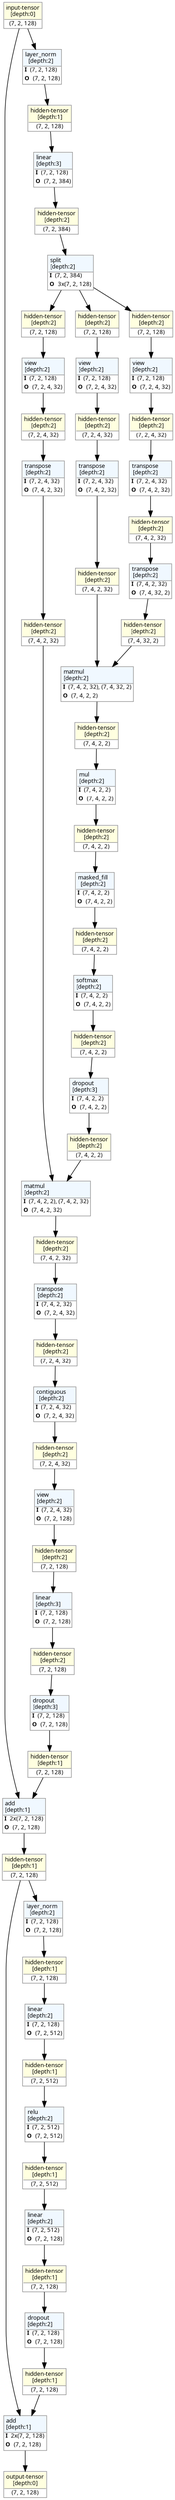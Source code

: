 strict digraph "custom-attention" {
	graph [ordering=in rankdir=TB size="36.3,36.3"]
	node [align=left color="#909090" fillcolor="#ffffff90" fontname="Linux libertine" fontsize=10 height=0.2 margin=0 ranksep=0.1 shape=plaintext style=filled]
	edge [fontsize=10]
	0 [label=<
                    <TABLE BORDER="1" CELLBORDER="0"
                    CELLSPACING="0" CELLPADDING="2">
                        <TR>
                            <TD BGCOLOR="lightyellow" ALIGN="LEFT"
                            BORDER="1" SIDES="B"
                            >input-tensor<BR ALIGN="LEFT"/>[depth:0]</TD>
                        </TR>
                        <TR>
                            <TD>(7, 2, 128)</TD>
                        </TR>
                        
                    </TABLE>>]
	1 [label=<
                    <TABLE BORDER="1" CELLBORDER="0"
                    CELLSPACING="0" CELLPADDING="2">
                        <TR>
                            <TD BGCOLOR="aliceblue" ALIGN="LEFT"
                            BORDER="1" SIDES="B"
                            >layer_norm<BR ALIGN="LEFT"/>[depth:2]</TD>
                        </TR>
                        <TR>
                            <TD ALIGN="LEFT"><B>I</B> (7, 2, 128)</TD>
                        </TR>
                        <TR>
                            <TD ALIGN="LEFT"><B>O</B> (7, 2, 128)</TD>
                        </TR>
                        
                    </TABLE>>]
	2 [label=<
                    <TABLE BORDER="1" CELLBORDER="0"
                    CELLSPACING="0" CELLPADDING="2">
                        <TR>
                            <TD BGCOLOR="lightyellow" ALIGN="LEFT"
                            BORDER="1" SIDES="B"
                            >hidden-tensor<BR ALIGN="LEFT"/>[depth:1]</TD>
                        </TR>
                        <TR>
                            <TD>(7, 2, 128)</TD>
                        </TR>
                        
                    </TABLE>>]
	3 [label=<
                    <TABLE BORDER="1" CELLBORDER="0"
                    CELLSPACING="0" CELLPADDING="2">
                        <TR>
                            <TD BGCOLOR="aliceblue" ALIGN="LEFT"
                            BORDER="1" SIDES="B"
                            >linear<BR ALIGN="LEFT"/>[depth:3]</TD>
                        </TR>
                        <TR>
                            <TD ALIGN="LEFT"><B>I</B> (7, 2, 128)</TD>
                        </TR>
                        <TR>
                            <TD ALIGN="LEFT"><B>O</B> (7, 2, 384)</TD>
                        </TR>
                        
                    </TABLE>>]
	4 [label=<
                    <TABLE BORDER="1" CELLBORDER="0"
                    CELLSPACING="0" CELLPADDING="2">
                        <TR>
                            <TD BGCOLOR="lightyellow" ALIGN="LEFT"
                            BORDER="1" SIDES="B"
                            >hidden-tensor<BR ALIGN="LEFT"/>[depth:2]</TD>
                        </TR>
                        <TR>
                            <TD>(7, 2, 384)</TD>
                        </TR>
                        
                    </TABLE>>]
	5 [label=<
                    <TABLE BORDER="1" CELLBORDER="0"
                    CELLSPACING="0" CELLPADDING="2">
                        <TR>
                            <TD BGCOLOR="aliceblue" ALIGN="LEFT"
                            BORDER="1" SIDES="B"
                            >split<BR ALIGN="LEFT"/>[depth:2]</TD>
                        </TR>
                        <TR>
                            <TD ALIGN="LEFT"><B>I</B> (7, 2, 384)</TD>
                        </TR>
                        <TR>
                            <TD ALIGN="LEFT"><B>O</B> 3x(7, 2, 128)</TD>
                        </TR>
                        
                    </TABLE>>]
	6 [label=<
                    <TABLE BORDER="1" CELLBORDER="0"
                    CELLSPACING="0" CELLPADDING="2">
                        <TR>
                            <TD BGCOLOR="lightyellow" ALIGN="LEFT"
                            BORDER="1" SIDES="B"
                            >hidden-tensor<BR ALIGN="LEFT"/>[depth:2]</TD>
                        </TR>
                        <TR>
                            <TD>(7, 2, 128)</TD>
                        </TR>
                        
                    </TABLE>>]
	7 [label=<
                    <TABLE BORDER="1" CELLBORDER="0"
                    CELLSPACING="0" CELLPADDING="2">
                        <TR>
                            <TD BGCOLOR="lightyellow" ALIGN="LEFT"
                            BORDER="1" SIDES="B"
                            >hidden-tensor<BR ALIGN="LEFT"/>[depth:2]</TD>
                        </TR>
                        <TR>
                            <TD>(7, 2, 128)</TD>
                        </TR>
                        
                    </TABLE>>]
	8 [label=<
                    <TABLE BORDER="1" CELLBORDER="0"
                    CELLSPACING="0" CELLPADDING="2">
                        <TR>
                            <TD BGCOLOR="lightyellow" ALIGN="LEFT"
                            BORDER="1" SIDES="B"
                            >hidden-tensor<BR ALIGN="LEFT"/>[depth:2]</TD>
                        </TR>
                        <TR>
                            <TD>(7, 2, 128)</TD>
                        </TR>
                        
                    </TABLE>>]
	9 [label=<
                    <TABLE BORDER="1" CELLBORDER="0"
                    CELLSPACING="0" CELLPADDING="2">
                        <TR>
                            <TD BGCOLOR="aliceblue" ALIGN="LEFT"
                            BORDER="1" SIDES="B"
                            >view<BR ALIGN="LEFT"/>[depth:2]</TD>
                        </TR>
                        <TR>
                            <TD ALIGN="LEFT"><B>I</B> (7, 2, 128)</TD>
                        </TR>
                        <TR>
                            <TD ALIGN="LEFT"><B>O</B> (7, 2, 4, 32)</TD>
                        </TR>
                        
                    </TABLE>>]
	10 [label=<
                    <TABLE BORDER="1" CELLBORDER="0"
                    CELLSPACING="0" CELLPADDING="2">
                        <TR>
                            <TD BGCOLOR="lightyellow" ALIGN="LEFT"
                            BORDER="1" SIDES="B"
                            >hidden-tensor<BR ALIGN="LEFT"/>[depth:2]</TD>
                        </TR>
                        <TR>
                            <TD>(7, 2, 4, 32)</TD>
                        </TR>
                        
                    </TABLE>>]
	11 [label=<
                    <TABLE BORDER="1" CELLBORDER="0"
                    CELLSPACING="0" CELLPADDING="2">
                        <TR>
                            <TD BGCOLOR="aliceblue" ALIGN="LEFT"
                            BORDER="1" SIDES="B"
                            >transpose<BR ALIGN="LEFT"/>[depth:2]</TD>
                        </TR>
                        <TR>
                            <TD ALIGN="LEFT"><B>I</B> (7, 2, 4, 32)</TD>
                        </TR>
                        <TR>
                            <TD ALIGN="LEFT"><B>O</B> (7, 4, 2, 32)</TD>
                        </TR>
                        
                    </TABLE>>]
	12 [label=<
                    <TABLE BORDER="1" CELLBORDER="0"
                    CELLSPACING="0" CELLPADDING="2">
                        <TR>
                            <TD BGCOLOR="lightyellow" ALIGN="LEFT"
                            BORDER="1" SIDES="B"
                            >hidden-tensor<BR ALIGN="LEFT"/>[depth:2]</TD>
                        </TR>
                        <TR>
                            <TD>(7, 4, 2, 32)</TD>
                        </TR>
                        
                    </TABLE>>]
	13 [label=<
                    <TABLE BORDER="1" CELLBORDER="0"
                    CELLSPACING="0" CELLPADDING="2">
                        <TR>
                            <TD BGCOLOR="aliceblue" ALIGN="LEFT"
                            BORDER="1" SIDES="B"
                            >view<BR ALIGN="LEFT"/>[depth:2]</TD>
                        </TR>
                        <TR>
                            <TD ALIGN="LEFT"><B>I</B> (7, 2, 128)</TD>
                        </TR>
                        <TR>
                            <TD ALIGN="LEFT"><B>O</B> (7, 2, 4, 32)</TD>
                        </TR>
                        
                    </TABLE>>]
	14 [label=<
                    <TABLE BORDER="1" CELLBORDER="0"
                    CELLSPACING="0" CELLPADDING="2">
                        <TR>
                            <TD BGCOLOR="lightyellow" ALIGN="LEFT"
                            BORDER="1" SIDES="B"
                            >hidden-tensor<BR ALIGN="LEFT"/>[depth:2]</TD>
                        </TR>
                        <TR>
                            <TD>(7, 2, 4, 32)</TD>
                        </TR>
                        
                    </TABLE>>]
	15 [label=<
                    <TABLE BORDER="1" CELLBORDER="0"
                    CELLSPACING="0" CELLPADDING="2">
                        <TR>
                            <TD BGCOLOR="aliceblue" ALIGN="LEFT"
                            BORDER="1" SIDES="B"
                            >transpose<BR ALIGN="LEFT"/>[depth:2]</TD>
                        </TR>
                        <TR>
                            <TD ALIGN="LEFT"><B>I</B> (7, 2, 4, 32)</TD>
                        </TR>
                        <TR>
                            <TD ALIGN="LEFT"><B>O</B> (7, 4, 2, 32)</TD>
                        </TR>
                        
                    </TABLE>>]
	16 [label=<
                    <TABLE BORDER="1" CELLBORDER="0"
                    CELLSPACING="0" CELLPADDING="2">
                        <TR>
                            <TD BGCOLOR="lightyellow" ALIGN="LEFT"
                            BORDER="1" SIDES="B"
                            >hidden-tensor<BR ALIGN="LEFT"/>[depth:2]</TD>
                        </TR>
                        <TR>
                            <TD>(7, 4, 2, 32)</TD>
                        </TR>
                        
                    </TABLE>>]
	17 [label=<
                    <TABLE BORDER="1" CELLBORDER="0"
                    CELLSPACING="0" CELLPADDING="2">
                        <TR>
                            <TD BGCOLOR="aliceblue" ALIGN="LEFT"
                            BORDER="1" SIDES="B"
                            >view<BR ALIGN="LEFT"/>[depth:2]</TD>
                        </TR>
                        <TR>
                            <TD ALIGN="LEFT"><B>I</B> (7, 2, 128)</TD>
                        </TR>
                        <TR>
                            <TD ALIGN="LEFT"><B>O</B> (7, 2, 4, 32)</TD>
                        </TR>
                        
                    </TABLE>>]
	18 [label=<
                    <TABLE BORDER="1" CELLBORDER="0"
                    CELLSPACING="0" CELLPADDING="2">
                        <TR>
                            <TD BGCOLOR="lightyellow" ALIGN="LEFT"
                            BORDER="1" SIDES="B"
                            >hidden-tensor<BR ALIGN="LEFT"/>[depth:2]</TD>
                        </TR>
                        <TR>
                            <TD>(7, 2, 4, 32)</TD>
                        </TR>
                        
                    </TABLE>>]
	19 [label=<
                    <TABLE BORDER="1" CELLBORDER="0"
                    CELLSPACING="0" CELLPADDING="2">
                        <TR>
                            <TD BGCOLOR="aliceblue" ALIGN="LEFT"
                            BORDER="1" SIDES="B"
                            >transpose<BR ALIGN="LEFT"/>[depth:2]</TD>
                        </TR>
                        <TR>
                            <TD ALIGN="LEFT"><B>I</B> (7, 2, 4, 32)</TD>
                        </TR>
                        <TR>
                            <TD ALIGN="LEFT"><B>O</B> (7, 4, 2, 32)</TD>
                        </TR>
                        
                    </TABLE>>]
	20 [label=<
                    <TABLE BORDER="1" CELLBORDER="0"
                    CELLSPACING="0" CELLPADDING="2">
                        <TR>
                            <TD BGCOLOR="lightyellow" ALIGN="LEFT"
                            BORDER="1" SIDES="B"
                            >hidden-tensor<BR ALIGN="LEFT"/>[depth:2]</TD>
                        </TR>
                        <TR>
                            <TD>(7, 4, 2, 32)</TD>
                        </TR>
                        
                    </TABLE>>]
	21 [label=<
                    <TABLE BORDER="1" CELLBORDER="0"
                    CELLSPACING="0" CELLPADDING="2">
                        <TR>
                            <TD BGCOLOR="aliceblue" ALIGN="LEFT"
                            BORDER="1" SIDES="B"
                            >transpose<BR ALIGN="LEFT"/>[depth:2]</TD>
                        </TR>
                        <TR>
                            <TD ALIGN="LEFT"><B>I</B> (7, 4, 2, 32)</TD>
                        </TR>
                        <TR>
                            <TD ALIGN="LEFT"><B>O</B> (7, 4, 32, 2)</TD>
                        </TR>
                        
                    </TABLE>>]
	22 [label=<
                    <TABLE BORDER="1" CELLBORDER="0"
                    CELLSPACING="0" CELLPADDING="2">
                        <TR>
                            <TD BGCOLOR="lightyellow" ALIGN="LEFT"
                            BORDER="1" SIDES="B"
                            >hidden-tensor<BR ALIGN="LEFT"/>[depth:2]</TD>
                        </TR>
                        <TR>
                            <TD>(7, 4, 32, 2)</TD>
                        </TR>
                        
                    </TABLE>>]
	23 [label=<
                    <TABLE BORDER="1" CELLBORDER="0"
                    CELLSPACING="0" CELLPADDING="2">
                        <TR>
                            <TD BGCOLOR="aliceblue" ALIGN="LEFT"
                            BORDER="1" SIDES="B"
                            >matmul<BR ALIGN="LEFT"/>[depth:2]</TD>
                        </TR>
                        <TR>
                            <TD ALIGN="LEFT"><B>I</B> (7, 4, 2, 32), (7, 4, 32, 2)</TD>
                        </TR>
                        <TR>
                            <TD ALIGN="LEFT"><B>O</B> (7, 4, 2, 2)</TD>
                        </TR>
                        
                    </TABLE>>]
	24 [label=<
                    <TABLE BORDER="1" CELLBORDER="0"
                    CELLSPACING="0" CELLPADDING="2">
                        <TR>
                            <TD BGCOLOR="lightyellow" ALIGN="LEFT"
                            BORDER="1" SIDES="B"
                            >hidden-tensor<BR ALIGN="LEFT"/>[depth:2]</TD>
                        </TR>
                        <TR>
                            <TD>(7, 4, 2, 2)</TD>
                        </TR>
                        
                    </TABLE>>]
	25 [label=<
                    <TABLE BORDER="1" CELLBORDER="0"
                    CELLSPACING="0" CELLPADDING="2">
                        <TR>
                            <TD BGCOLOR="aliceblue" ALIGN="LEFT"
                            BORDER="1" SIDES="B"
                            >mul<BR ALIGN="LEFT"/>[depth:2]</TD>
                        </TR>
                        <TR>
                            <TD ALIGN="LEFT"><B>I</B> (7, 4, 2, 2)</TD>
                        </TR>
                        <TR>
                            <TD ALIGN="LEFT"><B>O</B> (7, 4, 2, 2)</TD>
                        </TR>
                        
                    </TABLE>>]
	26 [label=<
                    <TABLE BORDER="1" CELLBORDER="0"
                    CELLSPACING="0" CELLPADDING="2">
                        <TR>
                            <TD BGCOLOR="lightyellow" ALIGN="LEFT"
                            BORDER="1" SIDES="B"
                            >hidden-tensor<BR ALIGN="LEFT"/>[depth:2]</TD>
                        </TR>
                        <TR>
                            <TD>(7, 4, 2, 2)</TD>
                        </TR>
                        
                    </TABLE>>]
	27 [label=<
                    <TABLE BORDER="1" CELLBORDER="0"
                    CELLSPACING="0" CELLPADDING="2">
                        <TR>
                            <TD BGCOLOR="aliceblue" ALIGN="LEFT"
                            BORDER="1" SIDES="B"
                            >masked_fill<BR ALIGN="LEFT"/>[depth:2]</TD>
                        </TR>
                        <TR>
                            <TD ALIGN="LEFT"><B>I</B> (7, 4, 2, 2)</TD>
                        </TR>
                        <TR>
                            <TD ALIGN="LEFT"><B>O</B> (7, 4, 2, 2)</TD>
                        </TR>
                        
                    </TABLE>>]
	28 [label=<
                    <TABLE BORDER="1" CELLBORDER="0"
                    CELLSPACING="0" CELLPADDING="2">
                        <TR>
                            <TD BGCOLOR="lightyellow" ALIGN="LEFT"
                            BORDER="1" SIDES="B"
                            >hidden-tensor<BR ALIGN="LEFT"/>[depth:2]</TD>
                        </TR>
                        <TR>
                            <TD>(7, 4, 2, 2)</TD>
                        </TR>
                        
                    </TABLE>>]
	29 [label=<
                    <TABLE BORDER="1" CELLBORDER="0"
                    CELLSPACING="0" CELLPADDING="2">
                        <TR>
                            <TD BGCOLOR="aliceblue" ALIGN="LEFT"
                            BORDER="1" SIDES="B"
                            >softmax<BR ALIGN="LEFT"/>[depth:2]</TD>
                        </TR>
                        <TR>
                            <TD ALIGN="LEFT"><B>I</B> (7, 4, 2, 2)</TD>
                        </TR>
                        <TR>
                            <TD ALIGN="LEFT"><B>O</B> (7, 4, 2, 2)</TD>
                        </TR>
                        
                    </TABLE>>]
	30 [label=<
                    <TABLE BORDER="1" CELLBORDER="0"
                    CELLSPACING="0" CELLPADDING="2">
                        <TR>
                            <TD BGCOLOR="lightyellow" ALIGN="LEFT"
                            BORDER="1" SIDES="B"
                            >hidden-tensor<BR ALIGN="LEFT"/>[depth:2]</TD>
                        </TR>
                        <TR>
                            <TD>(7, 4, 2, 2)</TD>
                        </TR>
                        
                    </TABLE>>]
	31 [label=<
                    <TABLE BORDER="1" CELLBORDER="0"
                    CELLSPACING="0" CELLPADDING="2">
                        <TR>
                            <TD BGCOLOR="aliceblue" ALIGN="LEFT"
                            BORDER="1" SIDES="B"
                            >dropout<BR ALIGN="LEFT"/>[depth:3]</TD>
                        </TR>
                        <TR>
                            <TD ALIGN="LEFT"><B>I</B> (7, 4, 2, 2)</TD>
                        </TR>
                        <TR>
                            <TD ALIGN="LEFT"><B>O</B> (7, 4, 2, 2)</TD>
                        </TR>
                        
                    </TABLE>>]
	32 [label=<
                    <TABLE BORDER="1" CELLBORDER="0"
                    CELLSPACING="0" CELLPADDING="2">
                        <TR>
                            <TD BGCOLOR="lightyellow" ALIGN="LEFT"
                            BORDER="1" SIDES="B"
                            >hidden-tensor<BR ALIGN="LEFT"/>[depth:2]</TD>
                        </TR>
                        <TR>
                            <TD>(7, 4, 2, 2)</TD>
                        </TR>
                        
                    </TABLE>>]
	33 [label=<
                    <TABLE BORDER="1" CELLBORDER="0"
                    CELLSPACING="0" CELLPADDING="2">
                        <TR>
                            <TD BGCOLOR="aliceblue" ALIGN="LEFT"
                            BORDER="1" SIDES="B"
                            >matmul<BR ALIGN="LEFT"/>[depth:2]</TD>
                        </TR>
                        <TR>
                            <TD ALIGN="LEFT"><B>I</B> (7, 4, 2, 2), (7, 4, 2, 32)</TD>
                        </TR>
                        <TR>
                            <TD ALIGN="LEFT"><B>O</B> (7, 4, 2, 32)</TD>
                        </TR>
                        
                    </TABLE>>]
	34 [label=<
                    <TABLE BORDER="1" CELLBORDER="0"
                    CELLSPACING="0" CELLPADDING="2">
                        <TR>
                            <TD BGCOLOR="lightyellow" ALIGN="LEFT"
                            BORDER="1" SIDES="B"
                            >hidden-tensor<BR ALIGN="LEFT"/>[depth:2]</TD>
                        </TR>
                        <TR>
                            <TD>(7, 4, 2, 32)</TD>
                        </TR>
                        
                    </TABLE>>]
	35 [label=<
                    <TABLE BORDER="1" CELLBORDER="0"
                    CELLSPACING="0" CELLPADDING="2">
                        <TR>
                            <TD BGCOLOR="aliceblue" ALIGN="LEFT"
                            BORDER="1" SIDES="B"
                            >transpose<BR ALIGN="LEFT"/>[depth:2]</TD>
                        </TR>
                        <TR>
                            <TD ALIGN="LEFT"><B>I</B> (7, 4, 2, 32)</TD>
                        </TR>
                        <TR>
                            <TD ALIGN="LEFT"><B>O</B> (7, 2, 4, 32)</TD>
                        </TR>
                        
                    </TABLE>>]
	36 [label=<
                    <TABLE BORDER="1" CELLBORDER="0"
                    CELLSPACING="0" CELLPADDING="2">
                        <TR>
                            <TD BGCOLOR="lightyellow" ALIGN="LEFT"
                            BORDER="1" SIDES="B"
                            >hidden-tensor<BR ALIGN="LEFT"/>[depth:2]</TD>
                        </TR>
                        <TR>
                            <TD>(7, 2, 4, 32)</TD>
                        </TR>
                        
                    </TABLE>>]
	37 [label=<
                    <TABLE BORDER="1" CELLBORDER="0"
                    CELLSPACING="0" CELLPADDING="2">
                        <TR>
                            <TD BGCOLOR="aliceblue" ALIGN="LEFT"
                            BORDER="1" SIDES="B"
                            >contiguous<BR ALIGN="LEFT"/>[depth:2]</TD>
                        </TR>
                        <TR>
                            <TD ALIGN="LEFT"><B>I</B> (7, 2, 4, 32)</TD>
                        </TR>
                        <TR>
                            <TD ALIGN="LEFT"><B>O</B> (7, 2, 4, 32)</TD>
                        </TR>
                        
                    </TABLE>>]
	38 [label=<
                    <TABLE BORDER="1" CELLBORDER="0"
                    CELLSPACING="0" CELLPADDING="2">
                        <TR>
                            <TD BGCOLOR="lightyellow" ALIGN="LEFT"
                            BORDER="1" SIDES="B"
                            >hidden-tensor<BR ALIGN="LEFT"/>[depth:2]</TD>
                        </TR>
                        <TR>
                            <TD>(7, 2, 4, 32)</TD>
                        </TR>
                        
                    </TABLE>>]
	39 [label=<
                    <TABLE BORDER="1" CELLBORDER="0"
                    CELLSPACING="0" CELLPADDING="2">
                        <TR>
                            <TD BGCOLOR="aliceblue" ALIGN="LEFT"
                            BORDER="1" SIDES="B"
                            >view<BR ALIGN="LEFT"/>[depth:2]</TD>
                        </TR>
                        <TR>
                            <TD ALIGN="LEFT"><B>I</B> (7, 2, 4, 32)</TD>
                        </TR>
                        <TR>
                            <TD ALIGN="LEFT"><B>O</B> (7, 2, 128)</TD>
                        </TR>
                        
                    </TABLE>>]
	40 [label=<
                    <TABLE BORDER="1" CELLBORDER="0"
                    CELLSPACING="0" CELLPADDING="2">
                        <TR>
                            <TD BGCOLOR="lightyellow" ALIGN="LEFT"
                            BORDER="1" SIDES="B"
                            >hidden-tensor<BR ALIGN="LEFT"/>[depth:2]</TD>
                        </TR>
                        <TR>
                            <TD>(7, 2, 128)</TD>
                        </TR>
                        
                    </TABLE>>]
	41 [label=<
                    <TABLE BORDER="1" CELLBORDER="0"
                    CELLSPACING="0" CELLPADDING="2">
                        <TR>
                            <TD BGCOLOR="aliceblue" ALIGN="LEFT"
                            BORDER="1" SIDES="B"
                            >linear<BR ALIGN="LEFT"/>[depth:3]</TD>
                        </TR>
                        <TR>
                            <TD ALIGN="LEFT"><B>I</B> (7, 2, 128)</TD>
                        </TR>
                        <TR>
                            <TD ALIGN="LEFT"><B>O</B> (7, 2, 128)</TD>
                        </TR>
                        
                    </TABLE>>]
	42 [label=<
                    <TABLE BORDER="1" CELLBORDER="0"
                    CELLSPACING="0" CELLPADDING="2">
                        <TR>
                            <TD BGCOLOR="lightyellow" ALIGN="LEFT"
                            BORDER="1" SIDES="B"
                            >hidden-tensor<BR ALIGN="LEFT"/>[depth:2]</TD>
                        </TR>
                        <TR>
                            <TD>(7, 2, 128)</TD>
                        </TR>
                        
                    </TABLE>>]
	43 [label=<
                    <TABLE BORDER="1" CELLBORDER="0"
                    CELLSPACING="0" CELLPADDING="2">
                        <TR>
                            <TD BGCOLOR="aliceblue" ALIGN="LEFT"
                            BORDER="1" SIDES="B"
                            >dropout<BR ALIGN="LEFT"/>[depth:3]</TD>
                        </TR>
                        <TR>
                            <TD ALIGN="LEFT"><B>I</B> (7, 2, 128)</TD>
                        </TR>
                        <TR>
                            <TD ALIGN="LEFT"><B>O</B> (7, 2, 128)</TD>
                        </TR>
                        
                    </TABLE>>]
	44 [label=<
                    <TABLE BORDER="1" CELLBORDER="0"
                    CELLSPACING="0" CELLPADDING="2">
                        <TR>
                            <TD BGCOLOR="lightyellow" ALIGN="LEFT"
                            BORDER="1" SIDES="B"
                            >hidden-tensor<BR ALIGN="LEFT"/>[depth:1]</TD>
                        </TR>
                        <TR>
                            <TD>(7, 2, 128)</TD>
                        </TR>
                        
                    </TABLE>>]
	45 [label=<
                    <TABLE BORDER="1" CELLBORDER="0"
                    CELLSPACING="0" CELLPADDING="2">
                        <TR>
                            <TD BGCOLOR="aliceblue" ALIGN="LEFT"
                            BORDER="1" SIDES="B"
                            >add<BR ALIGN="LEFT"/>[depth:1]</TD>
                        </TR>
                        <TR>
                            <TD ALIGN="LEFT"><B>I</B> 2x(7, 2, 128)</TD>
                        </TR>
                        <TR>
                            <TD ALIGN="LEFT"><B>O</B> (7, 2, 128)</TD>
                        </TR>
                        
                    </TABLE>>]
	46 [label=<
                    <TABLE BORDER="1" CELLBORDER="0"
                    CELLSPACING="0" CELLPADDING="2">
                        <TR>
                            <TD BGCOLOR="lightyellow" ALIGN="LEFT"
                            BORDER="1" SIDES="B"
                            >hidden-tensor<BR ALIGN="LEFT"/>[depth:1]</TD>
                        </TR>
                        <TR>
                            <TD>(7, 2, 128)</TD>
                        </TR>
                        
                    </TABLE>>]
	47 [label=<
                    <TABLE BORDER="1" CELLBORDER="0"
                    CELLSPACING="0" CELLPADDING="2">
                        <TR>
                            <TD BGCOLOR="aliceblue" ALIGN="LEFT"
                            BORDER="1" SIDES="B"
                            >layer_norm<BR ALIGN="LEFT"/>[depth:2]</TD>
                        </TR>
                        <TR>
                            <TD ALIGN="LEFT"><B>I</B> (7, 2, 128)</TD>
                        </TR>
                        <TR>
                            <TD ALIGN="LEFT"><B>O</B> (7, 2, 128)</TD>
                        </TR>
                        
                    </TABLE>>]
	48 [label=<
                    <TABLE BORDER="1" CELLBORDER="0"
                    CELLSPACING="0" CELLPADDING="2">
                        <TR>
                            <TD BGCOLOR="lightyellow" ALIGN="LEFT"
                            BORDER="1" SIDES="B"
                            >hidden-tensor<BR ALIGN="LEFT"/>[depth:1]</TD>
                        </TR>
                        <TR>
                            <TD>(7, 2, 128)</TD>
                        </TR>
                        
                    </TABLE>>]
	49 [label=<
                    <TABLE BORDER="1" CELLBORDER="0"
                    CELLSPACING="0" CELLPADDING="2">
                        <TR>
                            <TD BGCOLOR="aliceblue" ALIGN="LEFT"
                            BORDER="1" SIDES="B"
                            >linear<BR ALIGN="LEFT"/>[depth:2]</TD>
                        </TR>
                        <TR>
                            <TD ALIGN="LEFT"><B>I</B> (7, 2, 128)</TD>
                        </TR>
                        <TR>
                            <TD ALIGN="LEFT"><B>O</B> (7, 2, 512)</TD>
                        </TR>
                        
                    </TABLE>>]
	50 [label=<
                    <TABLE BORDER="1" CELLBORDER="0"
                    CELLSPACING="0" CELLPADDING="2">
                        <TR>
                            <TD BGCOLOR="lightyellow" ALIGN="LEFT"
                            BORDER="1" SIDES="B"
                            >hidden-tensor<BR ALIGN="LEFT"/>[depth:1]</TD>
                        </TR>
                        <TR>
                            <TD>(7, 2, 512)</TD>
                        </TR>
                        
                    </TABLE>>]
	51 [label=<
                    <TABLE BORDER="1" CELLBORDER="0"
                    CELLSPACING="0" CELLPADDING="2">
                        <TR>
                            <TD BGCOLOR="aliceblue" ALIGN="LEFT"
                            BORDER="1" SIDES="B"
                            >relu<BR ALIGN="LEFT"/>[depth:2]</TD>
                        </TR>
                        <TR>
                            <TD ALIGN="LEFT"><B>I</B> (7, 2, 512)</TD>
                        </TR>
                        <TR>
                            <TD ALIGN="LEFT"><B>O</B> (7, 2, 512)</TD>
                        </TR>
                        
                    </TABLE>>]
	52 [label=<
                    <TABLE BORDER="1" CELLBORDER="0"
                    CELLSPACING="0" CELLPADDING="2">
                        <TR>
                            <TD BGCOLOR="lightyellow" ALIGN="LEFT"
                            BORDER="1" SIDES="B"
                            >hidden-tensor<BR ALIGN="LEFT"/>[depth:1]</TD>
                        </TR>
                        <TR>
                            <TD>(7, 2, 512)</TD>
                        </TR>
                        
                    </TABLE>>]
	53 [label=<
                    <TABLE BORDER="1" CELLBORDER="0"
                    CELLSPACING="0" CELLPADDING="2">
                        <TR>
                            <TD BGCOLOR="aliceblue" ALIGN="LEFT"
                            BORDER="1" SIDES="B"
                            >linear<BR ALIGN="LEFT"/>[depth:2]</TD>
                        </TR>
                        <TR>
                            <TD ALIGN="LEFT"><B>I</B> (7, 2, 512)</TD>
                        </TR>
                        <TR>
                            <TD ALIGN="LEFT"><B>O</B> (7, 2, 128)</TD>
                        </TR>
                        
                    </TABLE>>]
	54 [label=<
                    <TABLE BORDER="1" CELLBORDER="0"
                    CELLSPACING="0" CELLPADDING="2">
                        <TR>
                            <TD BGCOLOR="lightyellow" ALIGN="LEFT"
                            BORDER="1" SIDES="B"
                            >hidden-tensor<BR ALIGN="LEFT"/>[depth:1]</TD>
                        </TR>
                        <TR>
                            <TD>(7, 2, 128)</TD>
                        </TR>
                        
                    </TABLE>>]
	55 [label=<
                    <TABLE BORDER="1" CELLBORDER="0"
                    CELLSPACING="0" CELLPADDING="2">
                        <TR>
                            <TD BGCOLOR="aliceblue" ALIGN="LEFT"
                            BORDER="1" SIDES="B"
                            >dropout<BR ALIGN="LEFT"/>[depth:2]</TD>
                        </TR>
                        <TR>
                            <TD ALIGN="LEFT"><B>I</B> (7, 2, 128)</TD>
                        </TR>
                        <TR>
                            <TD ALIGN="LEFT"><B>O</B> (7, 2, 128)</TD>
                        </TR>
                        
                    </TABLE>>]
	56 [label=<
                    <TABLE BORDER="1" CELLBORDER="0"
                    CELLSPACING="0" CELLPADDING="2">
                        <TR>
                            <TD BGCOLOR="lightyellow" ALIGN="LEFT"
                            BORDER="1" SIDES="B"
                            >hidden-tensor<BR ALIGN="LEFT"/>[depth:1]</TD>
                        </TR>
                        <TR>
                            <TD>(7, 2, 128)</TD>
                        </TR>
                        
                    </TABLE>>]
	57 [label=<
                    <TABLE BORDER="1" CELLBORDER="0"
                    CELLSPACING="0" CELLPADDING="2">
                        <TR>
                            <TD BGCOLOR="aliceblue" ALIGN="LEFT"
                            BORDER="1" SIDES="B"
                            >add<BR ALIGN="LEFT"/>[depth:1]</TD>
                        </TR>
                        <TR>
                            <TD ALIGN="LEFT"><B>I</B> 2x(7, 2, 128)</TD>
                        </TR>
                        <TR>
                            <TD ALIGN="LEFT"><B>O</B> (7, 2, 128)</TD>
                        </TR>
                        
                    </TABLE>>]
	58 [label=<
                    <TABLE BORDER="1" CELLBORDER="0"
                    CELLSPACING="0" CELLPADDING="2">
                        <TR>
                            <TD BGCOLOR="lightyellow" ALIGN="LEFT"
                            BORDER="1" SIDES="B"
                            >output-tensor<BR ALIGN="LEFT"/>[depth:0]</TD>
                        </TR>
                        <TR>
                            <TD>(7, 2, 128)</TD>
                        </TR>
                        
                    </TABLE>>]
	0 -> 45
	0 -> 1
	1 -> 2
	2 -> 3
	4 -> 5
	3 -> 4
	6 -> 13
	5 -> 6
	7 -> 9
	5 -> 7
	8 -> 17
	5 -> 8
	10 -> 11
	9 -> 10
	12 -> 21
	11 -> 12
	14 -> 15
	13 -> 14
	16 -> 23
	15 -> 16
	18 -> 19
	17 -> 18
	20 -> 33
	19 -> 20
	22 -> 23
	21 -> 22
	24 -> 25
	23 -> 24
	26 -> 27
	25 -> 26
	28 -> 29
	27 -> 28
	29 -> 30
	30 -> 31
	32 -> 33
	31 -> 32
	34 -> 35
	33 -> 34
	36 -> 37
	35 -> 36
	38 -> 39
	37 -> 38
	39 -> 40
	40 -> 41
	41 -> 42
	42 -> 43
	44 -> 45
	43 -> 44
	46 -> 57
	45 -> 46
	46 -> 47
	47 -> 48
	48 -> 49
	49 -> 50
	50 -> 51
	51 -> 52
	52 -> 53
	53 -> 54
	54 -> 55
	56 -> 57
	55 -> 56
	57 -> 58
}
